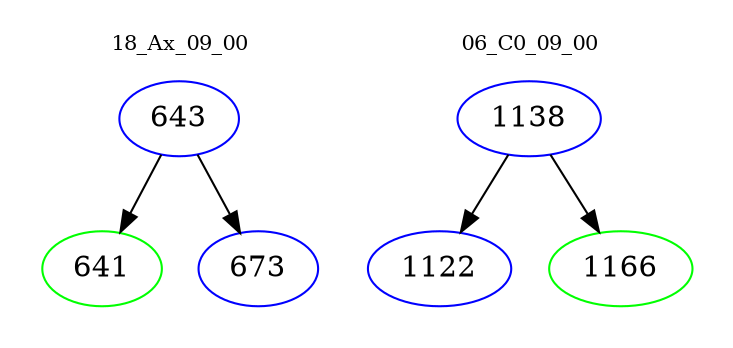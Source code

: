 digraph{
subgraph cluster_0 {
color = white
label = "18_Ax_09_00";
fontsize=10;
T0_643 [label="643", color="blue"]
T0_643 -> T0_641 [color="black"]
T0_641 [label="641", color="green"]
T0_643 -> T0_673 [color="black"]
T0_673 [label="673", color="blue"]
}
subgraph cluster_1 {
color = white
label = "06_C0_09_00";
fontsize=10;
T1_1138 [label="1138", color="blue"]
T1_1138 -> T1_1122 [color="black"]
T1_1122 [label="1122", color="blue"]
T1_1138 -> T1_1166 [color="black"]
T1_1166 [label="1166", color="green"]
}
}
